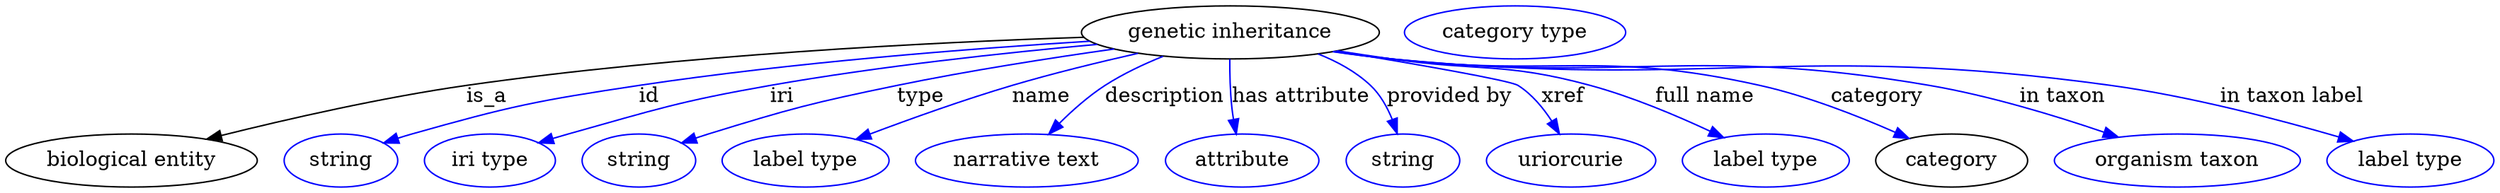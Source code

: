 digraph {
	graph [bb="0,0,1683.7,123"];
	node [label="\N"];
	"genetic inheritance"	[height=0.5,
		label="genetic inheritance",
		pos="827.14,105",
		width=2.7984];
	"biological entity"	[height=0.5,
		pos="85.142,18",
		width=2.3651];
	"genetic inheritance" -> "biological entity"	[label=is_a,
		lp="326.14,61.5",
		pos="e,136.13,32.516 727.95,101.64 623.91,98.139 455.85,89.593 312.14,69 255.2,60.841 191.29,46.266 145.83,34.95"];
	id	[color=blue,
		height=0.5,
		label=string,
		pos="226.14,18",
		width=1.0652];
	"genetic inheritance" -> id	[color=blue,
		label=id,
		lp="436.14,61.5",
		pos="e,255.14,29.954 732.27,98.924 651.39,93.816 532.21,84.445 429.14,69 359.49,58.562 341.93,55.131 274.14,36 271.04,35.124 267.84,34.151 \
264.64,33.129",
		style=solid];
	iri	[color=blue,
		height=0.5,
		label="iri type",
		pos="327.14,18",
		width=1.2277];
	"genetic inheritance" -> iri	[color=blue,
		label=iri,
		lp="526.14,61.5",
		pos="e,360.45,29.879 737.14,96.764 675.27,91.067 591.38,81.918 518.14,69 456.46,58.121 441.49,52.747 381.14,36 377.57,35.009 373.88,33.941 \
370.18,32.84",
		style=solid];
	type	[color=blue,
		height=0.5,
		label=string,
		pos="428.14,18",
		width=1.0652];
	"genetic inheritance" -> type	[color=blue,
		label=type,
		lp="618.14,61.5",
		pos="e,457.08,29.944 748.44,93.722 705.09,87.569 650.43,79.004 602.14,69 545.04,57.17 530.85,53.27 475.14,36 472.38,35.145 469.55,34.225 \
466.7,33.271",
		style=solid];
	name	[color=blue,
		height=0.5,
		label="label type",
		pos="541.14,18",
		width=1.5707];
	"genetic inheritance" -> name	[color=blue,
		label=name,
		lp="700.14,61.5",
		pos="e,575.06,32.403 764.87,90.79 738.55,84.79 707.67,77.201 680.14,69 647.75,59.349 611.86,46.381 584.67,36.07",
		style=solid];
	description	[color=blue,
		height=0.5,
		label="narrative text",
		pos="691.14,18",
		width=2.0943];
	"genetic inheritance" -> description	[color=blue,
		label=description,
		lp="782.64,61.5",
		pos="e,705.4,36.011 781.4,88.911 768.2,83.582 754.13,76.908 742.14,69 731.41,61.925 721.01,52.383 712.43,43.532",
		style=solid];
	"has attribute"	[color=blue,
		height=0.5,
		label=attribute,
		pos="836.14,18",
		width=1.4443];
	"genetic inheritance" -> "has attribute"	[color=blue,
		label="has attribute",
		lp="875.14,61.5",
		pos="e,831.53,35.966 826.62,86.814 826.54,77.14 826.81,64.858 828.14,54 828.47,51.309 828.92,48.522 829.44,45.749",
		style=solid];
	"provided by"	[color=blue,
		height=0.5,
		label=string,
		pos="944.14,18",
		width=1.0652];
	"genetic inheritance" -> "provided by"	[color=blue,
		label="provided by",
		lp="975.64,61.5",
		pos="e,940.22,36.312 886.57,90.389 899.43,85.309 912.15,78.392 922.14,69 928.8,62.743 933.56,54.117 936.91,45.79",
		style=solid];
	xref	[color=blue,
		height=0.5,
		label=uriorcurie,
		pos="1058.1,18",
		width=1.5887];
	"genetic inheritance" -> xref	[color=blue,
		label=xref,
		lp="1052.6,61.5",
		pos="e,1050.2,36.061 899.1,92.379 952.43,83.56 1016.8,72.392 1022.1,69 1031.5,63.099 1039.2,53.797 1045,44.808",
		style=solid];
	"full name"	[color=blue,
		height=0.5,
		label="label type",
		pos="1190.1,18",
		width=1.5707];
	"genetic inheritance" -> "full name"	[color=blue,
		label="full name",
		lp="1148.6,61.5",
		pos="e,1161.6,33.548 899.81,92.437 911.94,90.573 924.39,88.7 936.14,87 996.05,78.336 1012.7,84.863 1071.1,69 1099.3,61.361 1129.5,48.576 \
1152.5,37.846",
		style=solid];
	category	[height=0.5,
		pos="1316.1,18",
		width=1.4263];
	"genetic inheritance" -> category	[color=blue,
		label=category,
		lp="1265.6,61.5",
		pos="e,1287.2,32.972 897.68,92.125 910.46,90.224 923.68,88.418 936.14,87 1046.8,74.406 1077.4,93.259 1186.1,69 1218.1,61.879 1252.5,48.33 \
1277.9,37.131",
		style=solid];
	"in taxon"	[color=blue,
		height=0.5,
		label="organism taxon",
		pos="1469.1,18",
		width=2.3109];
	"genetic inheritance" -> "in taxon"	[color=blue,
		label="in taxon",
		lp="1391.1,61.5",
		pos="e,1429.1,33.9 897.07,91.977 910.03,90.067 923.47,88.297 936.14,87 1097.7,70.463 1141,96.362 1301.1,69 1341.6,62.078 1386.2,48.547 \
1419.2,37.305",
		style=solid];
	"in taxon label"	[color=blue,
		height=0.5,
		label="label type",
		pos="1627.1,18",
		width=1.5707];
	"genetic inheritance" -> "in taxon label"	[color=blue,
		label="in taxon label",
		lp="1546.6,61.5",
		pos="e,1588.3,31.146 896.47,91.934 909.61,90.003 923.27,88.237 936.14,87 1152.2,66.241 1209.1,98.56 1424.1,69 1477.8,61.624 1537.9,45.863 \
1578.6,33.995",
		style=solid];
	"named thing_category"	[color=blue,
		height=0.5,
		label="category type",
		pos="1020.1,105",
		width=2.0762];
}
